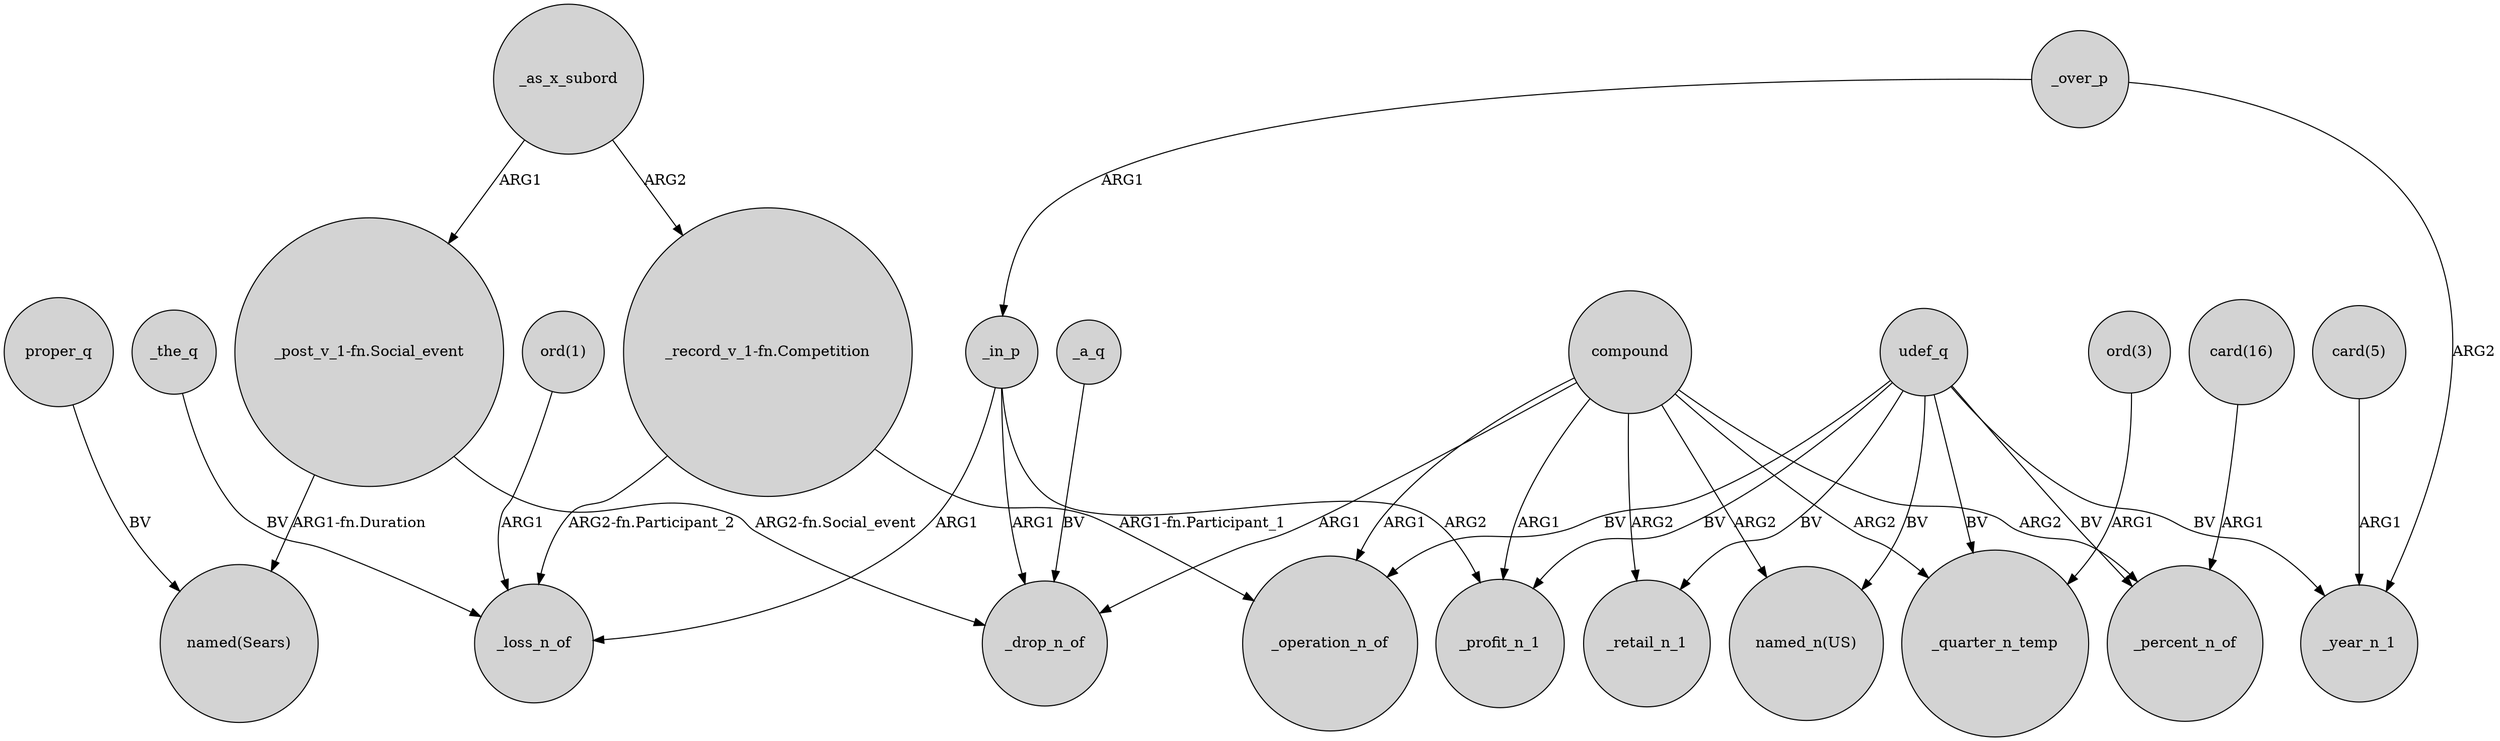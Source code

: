 digraph {
	node [shape=circle style=filled]
	_as_x_subord -> "_post_v_1-fn.Social_event" [label=ARG1]
	"ord(3)" -> _quarter_n_temp [label=ARG1]
	_over_p -> _in_p [label=ARG1]
	_the_q -> _loss_n_of [label=BV]
	"_post_v_1-fn.Social_event" -> "named(Sears)" [label="ARG1-fn.Duration"]
	_as_x_subord -> "_record_v_1-fn.Competition" [label=ARG2]
	udef_q -> _profit_n_1 [label=BV]
	"_record_v_1-fn.Competition" -> _loss_n_of [label="ARG2-fn.Participant_2"]
	_in_p -> _loss_n_of [label=ARG1]
	compound -> _operation_n_of [label=ARG1]
	compound -> _retail_n_1 [label=ARG2]
	_in_p -> _profit_n_1 [label=ARG2]
	proper_q -> "named(Sears)" [label=BV]
	udef_q -> _retail_n_1 [label=BV]
	compound -> _quarter_n_temp [label=ARG2]
	udef_q -> _percent_n_of [label=BV]
	udef_q -> _operation_n_of [label=BV]
	"_post_v_1-fn.Social_event" -> _drop_n_of [label="ARG2-fn.Social_event"]
	compound -> _percent_n_of [label=ARG2]
	compound -> _profit_n_1 [label=ARG1]
	"_record_v_1-fn.Competition" -> _operation_n_of [label="ARG1-fn.Participant_1"]
	_a_q -> _drop_n_of [label=BV]
	_in_p -> _drop_n_of [label=ARG1]
	"card(16)" -> _percent_n_of [label=ARG1]
	udef_q -> _quarter_n_temp [label=BV]
	"card(5)" -> _year_n_1 [label=ARG1]
	"ord(1)" -> _loss_n_of [label=ARG1]
	_over_p -> _year_n_1 [label=ARG2]
	udef_q -> _year_n_1 [label=BV]
	compound -> _drop_n_of [label=ARG1]
	compound -> "named_n(US)" [label=ARG2]
	udef_q -> "named_n(US)" [label=BV]
}
